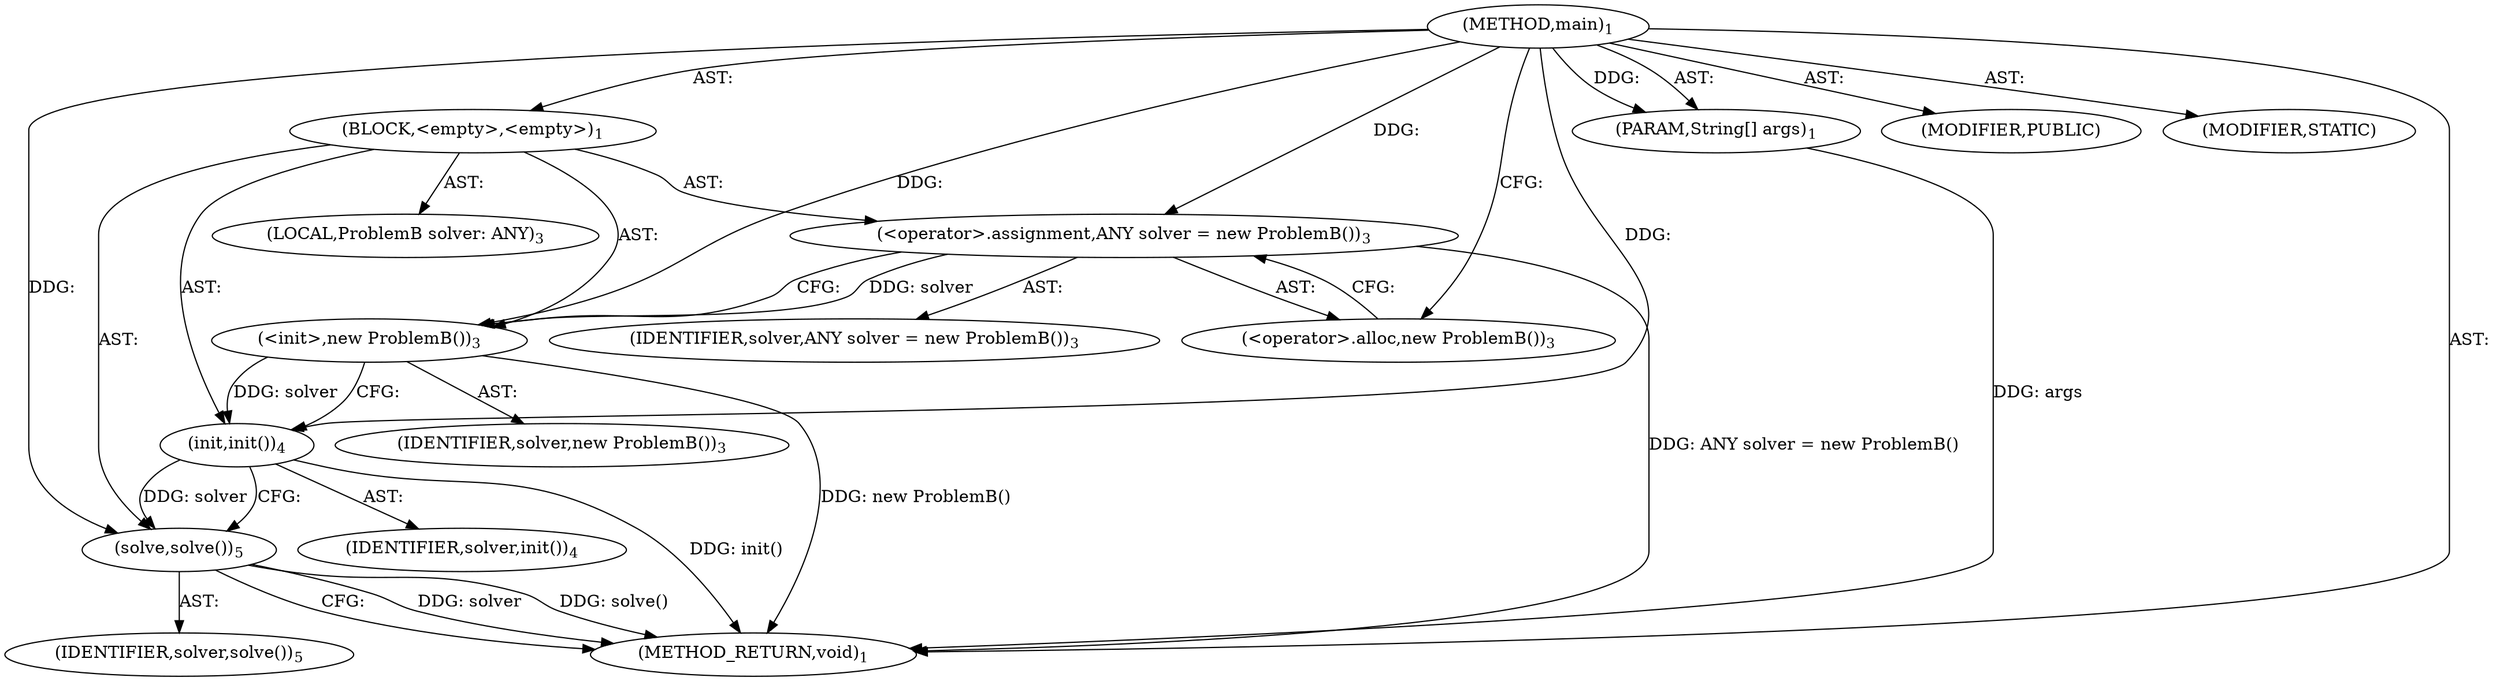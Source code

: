 digraph "main" {  
"19" [label = <(METHOD,main)<SUB>1</SUB>> ]
"20" [label = <(PARAM,String[] args)<SUB>1</SUB>> ]
"21" [label = <(BLOCK,&lt;empty&gt;,&lt;empty&gt;)<SUB>1</SUB>> ]
"4" [label = <(LOCAL,ProblemB solver: ANY)<SUB>3</SUB>> ]
"22" [label = <(&lt;operator&gt;.assignment,ANY solver = new ProblemB())<SUB>3</SUB>> ]
"23" [label = <(IDENTIFIER,solver,ANY solver = new ProblemB())<SUB>3</SUB>> ]
"24" [label = <(&lt;operator&gt;.alloc,new ProblemB())<SUB>3</SUB>> ]
"25" [label = <(&lt;init&gt;,new ProblemB())<SUB>3</SUB>> ]
"3" [label = <(IDENTIFIER,solver,new ProblemB())<SUB>3</SUB>> ]
"26" [label = <(init,init())<SUB>4</SUB>> ]
"27" [label = <(IDENTIFIER,solver,init())<SUB>4</SUB>> ]
"28" [label = <(solve,solve())<SUB>5</SUB>> ]
"29" [label = <(IDENTIFIER,solver,solve())<SUB>5</SUB>> ]
"30" [label = <(MODIFIER,PUBLIC)> ]
"31" [label = <(MODIFIER,STATIC)> ]
"32" [label = <(METHOD_RETURN,void)<SUB>1</SUB>> ]
  "19" -> "20"  [ label = "AST: "] 
  "19" -> "21"  [ label = "AST: "] 
  "19" -> "30"  [ label = "AST: "] 
  "19" -> "31"  [ label = "AST: "] 
  "19" -> "32"  [ label = "AST: "] 
  "21" -> "4"  [ label = "AST: "] 
  "21" -> "22"  [ label = "AST: "] 
  "21" -> "25"  [ label = "AST: "] 
  "21" -> "26"  [ label = "AST: "] 
  "21" -> "28"  [ label = "AST: "] 
  "22" -> "23"  [ label = "AST: "] 
  "22" -> "24"  [ label = "AST: "] 
  "25" -> "3"  [ label = "AST: "] 
  "26" -> "27"  [ label = "AST: "] 
  "28" -> "29"  [ label = "AST: "] 
  "22" -> "25"  [ label = "CFG: "] 
  "25" -> "26"  [ label = "CFG: "] 
  "26" -> "28"  [ label = "CFG: "] 
  "28" -> "32"  [ label = "CFG: "] 
  "24" -> "22"  [ label = "CFG: "] 
  "19" -> "24"  [ label = "CFG: "] 
  "20" -> "32"  [ label = "DDG: args"] 
  "22" -> "32"  [ label = "DDG: ANY solver = new ProblemB()"] 
  "25" -> "32"  [ label = "DDG: new ProblemB()"] 
  "26" -> "32"  [ label = "DDG: init()"] 
  "28" -> "32"  [ label = "DDG: solver"] 
  "28" -> "32"  [ label = "DDG: solve()"] 
  "19" -> "20"  [ label = "DDG: "] 
  "19" -> "22"  [ label = "DDG: "] 
  "22" -> "25"  [ label = "DDG: solver"] 
  "19" -> "25"  [ label = "DDG: "] 
  "25" -> "26"  [ label = "DDG: solver"] 
  "19" -> "26"  [ label = "DDG: "] 
  "26" -> "28"  [ label = "DDG: solver"] 
  "19" -> "28"  [ label = "DDG: "] 
}
